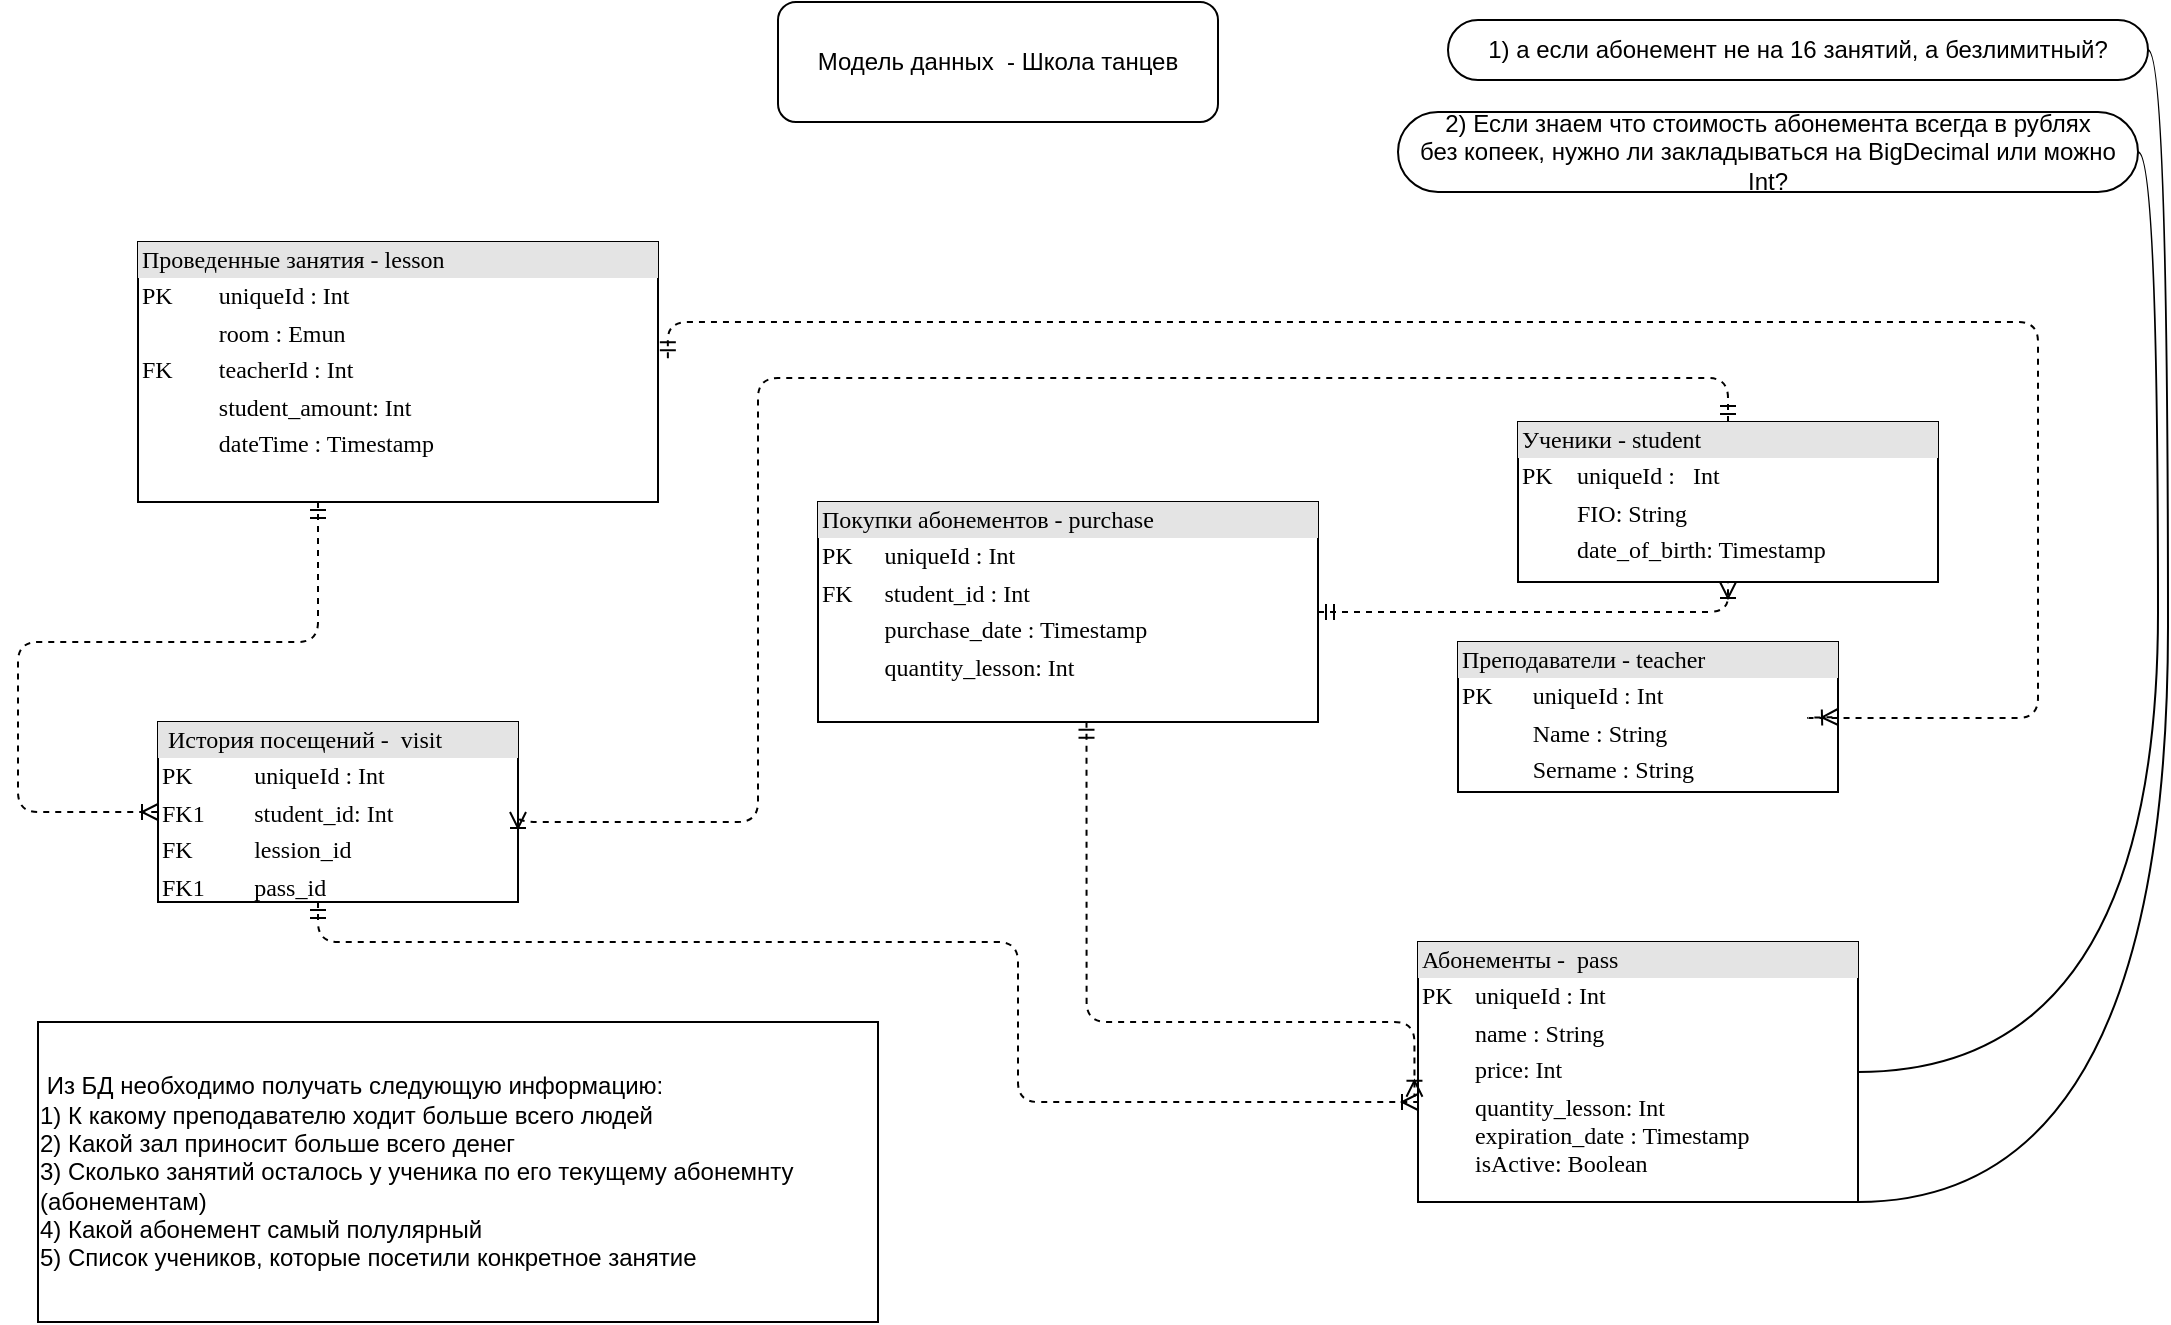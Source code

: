<mxfile version="15.4.1" type="github">
  <diagram name="Page-1" id="2ca16b54-16f6-2749-3443-fa8db7711227">
    <mxGraphModel dx="1295" dy="1581" grid="1" gridSize="10" guides="1" tooltips="1" connect="1" arrows="1" fold="1" page="1" pageScale="1" pageWidth="1100" pageHeight="850" background="none" math="0" shadow="0">
      <root>
        <mxCell id="0" />
        <mxCell id="1" parent="0" />
        <mxCell id="2ed32ef02a7f4228-19" style="edgeStyle=orthogonalEdgeStyle;html=1;dashed=1;labelBackgroundColor=none;startArrow=ERmandOne;endArrow=ERoneToMany;fontFamily=Verdana;fontSize=12;align=left;entryX=0;entryY=0.5;" parent="1" source="2ed32ef02a7f4228-2" target="2ed32ef02a7f4228-10" edge="1">
          <mxGeometry relative="1" as="geometry">
            <Array as="points">
              <mxPoint x="200" y="260" />
              <mxPoint x="50" y="260" />
              <mxPoint x="50" y="345" />
            </Array>
          </mxGeometry>
        </mxCell>
        <mxCell id="2ed32ef02a7f4228-20" style="edgeStyle=orthogonalEdgeStyle;html=1;dashed=1;labelBackgroundColor=none;startArrow=ERmandOne;endArrow=ERoneToMany;fontFamily=Verdana;fontSize=12;align=left;exitX=1;exitY=0.5;exitDx=0;exitDy=0;entryX=0.5;entryY=1;entryDx=0;entryDy=0;" parent="1" source="2ed32ef02a7f4228-8" target="2ed32ef02a7f4228-6" edge="1">
          <mxGeometry relative="1" as="geometry">
            <mxPoint x="830" y="135" as="targetPoint" />
          </mxGeometry>
        </mxCell>
        <mxCell id="2ed32ef02a7f4228-2" value="&lt;div style=&quot;box-sizing: border-box ; width: 100% ; background: #e4e4e4 ; padding: 2px&quot;&gt;Проведенные занятия - lesson&lt;/div&gt;&lt;table style=&quot;width: 100% ; font-size: 1em&quot; cellpadding=&quot;2&quot; cellspacing=&quot;0&quot;&gt;&lt;tbody&gt;&lt;tr&gt;&lt;td&gt;PK&lt;/td&gt;&lt;td&gt;uniqueId : Int&lt;/td&gt;&lt;/tr&gt;&lt;tr&gt;&lt;td&gt;&lt;br&gt;&lt;/td&gt;&lt;td&gt;room : Emun&lt;/td&gt;&lt;/tr&gt;&lt;tr&gt;&lt;td&gt;FK&lt;/td&gt;&lt;td&gt;teacherId : Int&lt;/td&gt;&lt;/tr&gt;&lt;tr&gt;&lt;td&gt;&lt;br&gt;&lt;/td&gt;&lt;td&gt;student_amount: Int&lt;br&gt;&lt;/td&gt;&lt;/tr&gt;&lt;tr&gt;&lt;td&gt;&lt;br&gt;&lt;/td&gt;&lt;td&gt;dateTime : Timestamp&lt;br&gt;&lt;/td&gt;&lt;/tr&gt;&lt;tr&gt;&lt;td&gt;&lt;br&gt;&lt;/td&gt;&lt;td&gt;&lt;br&gt;&lt;/td&gt;&lt;/tr&gt;&lt;/tbody&gt;&lt;/table&gt;" style="verticalAlign=top;align=left;overflow=fill;html=1;rounded=0;shadow=0;comic=0;labelBackgroundColor=none;strokeWidth=1;fontFamily=Verdana;fontSize=12;imageAspect=1;noLabel=0;" parent="1" vertex="1">
          <mxGeometry x="110" y="60" width="260" height="130" as="geometry" />
        </mxCell>
        <mxCell id="2ed32ef02a7f4228-6" value="&lt;div style=&quot;box-sizing: border-box ; width: 100% ; background: #e4e4e4 ; padding: 2px&quot;&gt;Ученики - student&lt;/div&gt;&lt;table style=&quot;width: 100% ; font-size: 1em&quot; cellpadding=&quot;2&quot; cellspacing=&quot;0&quot;&gt;&lt;tbody&gt;&lt;tr&gt;&lt;td&gt;PK&lt;/td&gt;&lt;td&gt;uniqueId :&amp;nbsp; &amp;nbsp;Int&lt;/td&gt;&lt;/tr&gt;&lt;tr&gt;&lt;td&gt;&lt;br&gt;&lt;/td&gt;&lt;td&gt;FIO: String&lt;/td&gt;&lt;/tr&gt;&lt;tr&gt;&lt;td&gt;&lt;/td&gt;&lt;td&gt;date_of_birth: Timestamp&lt;/td&gt;&lt;/tr&gt;&lt;tr&gt;&lt;td&gt;&lt;br&gt;&lt;/td&gt;&lt;td&gt;&lt;br&gt;&lt;/td&gt;&lt;/tr&gt;&lt;/tbody&gt;&lt;/table&gt;" style="verticalAlign=top;align=left;overflow=fill;html=1;rounded=0;shadow=0;comic=0;labelBackgroundColor=none;strokeWidth=1;fontFamily=Verdana;fontSize=12" parent="1" vertex="1">
          <mxGeometry x="800" y="150" width="210" height="80" as="geometry" />
        </mxCell>
        <mxCell id="2ed32ef02a7f4228-7" value="&lt;div style=&quot;box-sizing: border-box ; width: 100% ; background: #e4e4e4 ; padding: 2px&quot;&gt;Преподаватели - teacher&lt;/div&gt;&lt;table style=&quot;width: 100% ; font-size: 1em&quot; cellpadding=&quot;2&quot; cellspacing=&quot;0&quot;&gt;&lt;tbody&gt;&lt;tr&gt;&lt;td&gt;PK&lt;/td&gt;&lt;td&gt;uniqueId : Int&lt;/td&gt;&lt;/tr&gt;&lt;tr&gt;&lt;td&gt;&lt;br&gt;&lt;/td&gt;&lt;td&gt;Name : String&lt;/td&gt;&lt;/tr&gt;&lt;tr&gt;&lt;td&gt;&lt;/td&gt;&lt;td&gt;Sername : String&lt;/td&gt;&lt;/tr&gt;&lt;tr&gt;&lt;td&gt;&lt;br&gt;&lt;/td&gt;&lt;td&gt;&lt;/td&gt;&lt;/tr&gt;&lt;/tbody&gt;&lt;/table&gt;" style="verticalAlign=top;align=left;overflow=fill;html=1;rounded=0;shadow=0;comic=0;labelBackgroundColor=none;strokeWidth=1;fontFamily=Verdana;fontSize=12" parent="1" vertex="1">
          <mxGeometry x="770" y="260" width="190" height="75" as="geometry" />
        </mxCell>
        <mxCell id="2ed32ef02a7f4228-17" style="edgeStyle=orthogonalEdgeStyle;html=1;labelBackgroundColor=none;startArrow=ERmandOne;endArrow=ERoneToMany;fontFamily=Verdana;fontSize=12;align=left;dashed=1;exitX=1.019;exitY=0.447;exitDx=0;exitDy=0;exitPerimeter=0;entryX=1;entryY=0.5;entryDx=0;entryDy=0;" parent="1" source="2ed32ef02a7f4228-2" target="2ed32ef02a7f4228-7" edge="1">
          <mxGeometry relative="1" as="geometry">
            <mxPoint x="330" y="120" as="sourcePoint" />
            <mxPoint x="925" y="405" as="targetPoint" />
            <Array as="points">
              <mxPoint x="375" y="100" />
              <mxPoint x="1060" y="100" />
              <mxPoint x="1060" y="298" />
              <mxPoint x="940" y="298" />
            </Array>
          </mxGeometry>
        </mxCell>
        <mxCell id="2ed32ef02a7f4228-8" value="&lt;div style=&quot;box-sizing: border-box ; width: 100% ; background: #e4e4e4 ; padding: 2px&quot;&gt;Покупки абонементов - purchase&lt;/div&gt;&lt;table style=&quot;width: 100% ; font-size: 1em&quot; cellpadding=&quot;2&quot; cellspacing=&quot;0&quot;&gt;&lt;tbody&gt;&lt;tr&gt;&lt;td&gt;PK&lt;/td&gt;&lt;td&gt;uniqueId : Int&lt;/td&gt;&lt;/tr&gt;&lt;tr&gt;&lt;td&gt;FK&lt;/td&gt;&lt;td&gt;student_id : Int&lt;/td&gt;&lt;/tr&gt;&lt;tr&gt;&lt;td&gt;&lt;/td&gt;&lt;td&gt;purchase_date : Timestamp&lt;/td&gt;&lt;/tr&gt;&lt;tr&gt;&lt;td&gt;&lt;br&gt;&lt;/td&gt;&lt;td&gt;quantity_lesson: Int&lt;/td&gt;&lt;/tr&gt;&lt;tr&gt;&lt;td&gt;&lt;br&gt;&lt;/td&gt;&lt;td&gt;&lt;br&gt;&lt;/td&gt;&lt;/tr&gt;&lt;tr&gt;&lt;td&gt;&lt;br&gt;&lt;/td&gt;&lt;td&gt;&lt;br&gt;&lt;/td&gt;&lt;/tr&gt;&lt;tr&gt;&lt;td&gt;&lt;/td&gt;&lt;td&gt;&lt;br&gt;&lt;/td&gt;&lt;/tr&gt;&lt;/tbody&gt;&lt;/table&gt;" style="verticalAlign=top;align=left;overflow=fill;html=1;rounded=0;shadow=0;comic=0;labelBackgroundColor=none;strokeWidth=1;fontFamily=Verdana;fontSize=12" parent="1" vertex="1">
          <mxGeometry x="450" y="190" width="250" height="110" as="geometry" />
        </mxCell>
        <mxCell id="2ed32ef02a7f4228-10" value="&lt;div style=&quot;box-sizing: border-box ; width: 100% ; background: #e4e4e4 ; padding: 2px&quot;&gt;&amp;nbsp;История посещений -&amp;nbsp; visit&lt;/div&gt;&lt;table style=&quot;width: 100% ; font-size: 1em&quot; cellpadding=&quot;2&quot; cellspacing=&quot;0&quot;&gt;&lt;tbody&gt;&lt;tr&gt;&lt;td&gt;PK&lt;/td&gt;&lt;td&gt;uniqueId : Int&lt;/td&gt;&lt;/tr&gt;&lt;tr&gt;&lt;td&gt;FK1&lt;/td&gt;&lt;td&gt;student_id: Int&lt;/td&gt;&lt;/tr&gt;&lt;tr&gt;&lt;td&gt;FK&lt;/td&gt;&lt;td&gt;lession_id&lt;/td&gt;&lt;/tr&gt;&lt;tr&gt;&lt;td&gt;FK1&lt;br&gt;&lt;/td&gt;&lt;td&gt;pass_id&lt;br&gt;&lt;/td&gt;&lt;/tr&gt;&lt;tr&gt;&lt;td&gt;&lt;/td&gt;&lt;td&gt;&lt;br&gt;&lt;/td&gt;&lt;/tr&gt;&lt;/tbody&gt;&lt;/table&gt;" style="verticalAlign=top;align=left;overflow=fill;html=1;rounded=0;shadow=0;comic=0;labelBackgroundColor=none;strokeWidth=1;fontFamily=Verdana;fontSize=12" parent="1" vertex="1">
          <mxGeometry x="120" y="300" width="180" height="90" as="geometry" />
        </mxCell>
        <mxCell id="Z_gWXBBLVx6DgRK4ZZ5R-1" value="Модель данных&amp;nbsp; - Школа танцев" style="rounded=1;whiteSpace=wrap;html=1;" vertex="1" parent="1">
          <mxGeometry x="430" y="-60" width="220" height="60" as="geometry" />
        </mxCell>
        <mxCell id="Z_gWXBBLVx6DgRK4ZZ5R-2" value="1) а если абонемент не на 16 занятий, а безлимитный?" style="whiteSpace=wrap;html=1;rounded=1;arcSize=50;align=center;verticalAlign=middle;strokeWidth=1;autosize=1;spacing=4;treeFolding=1;treeMoving=1;newEdgeStyle={&quot;edgeStyle&quot;:&quot;entityRelationEdgeStyle&quot;,&quot;startArrow&quot;:&quot;none&quot;,&quot;endArrow&quot;:&quot;none&quot;,&quot;segment&quot;:10,&quot;curved&quot;:1};" vertex="1" collapsed="1" parent="1">
          <mxGeometry x="765" y="-51" width="350" height="30" as="geometry" />
        </mxCell>
        <mxCell id="Z_gWXBBLVx6DgRK4ZZ5R-3" value="" style="edgeStyle=entityRelationEdgeStyle;startArrow=none;endArrow=none;segment=10;curved=1;rounded=0;exitX=1;exitY=1;exitDx=0;exitDy=0;" edge="1" target="Z_gWXBBLVx6DgRK4ZZ5R-2" parent="1" source="Z_gWXBBLVx6DgRK4ZZ5R-4">
          <mxGeometry relative="1" as="geometry">
            <mxPoint x="880" y="-10" as="sourcePoint" />
          </mxGeometry>
        </mxCell>
        <mxCell id="Z_gWXBBLVx6DgRK4ZZ5R-4" value="&lt;div style=&quot;box-sizing: border-box ; width: 100% ; background: #e4e4e4 ; padding: 2px&quot;&gt;Абонементы -&amp;nbsp; pass&lt;/div&gt;&lt;table style=&quot;width: 100% ; font-size: 1em&quot; cellpadding=&quot;2&quot; cellspacing=&quot;0&quot;&gt;&lt;tbody&gt;&lt;tr&gt;&lt;td&gt;PK&lt;/td&gt;&lt;td&gt;uniqueId : Int&lt;/td&gt;&lt;/tr&gt;&lt;tr&gt;&lt;td&gt;&lt;br&gt;&lt;/td&gt;&lt;td&gt;name : String&lt;/td&gt;&lt;/tr&gt;&lt;tr&gt;&lt;td&gt;&lt;/td&gt;&lt;td&gt;price: Int&lt;/td&gt;&lt;/tr&gt;&lt;tr&gt;&lt;td&gt;&lt;br&gt;&lt;/td&gt;&lt;td&gt;quantity_lesson: Int&lt;br&gt;expiration_date : Timestamp&lt;br&gt;isActive: Boolean&lt;/td&gt;&lt;/tr&gt;&lt;/tbody&gt;&lt;/table&gt;" style="verticalAlign=top;align=left;overflow=fill;html=1;rounded=0;shadow=0;comic=0;labelBackgroundColor=none;strokeWidth=1;fontFamily=Verdana;fontSize=12" vertex="1" parent="1">
          <mxGeometry x="750" y="410" width="220" height="130" as="geometry" />
        </mxCell>
        <mxCell id="Z_gWXBBLVx6DgRK4ZZ5R-6" value="2) Если знаем что стоимость абонемента всегда в рублях &lt;br&gt;без копеек, нужно ли закладываться на BigDecimal или можно Int?" style="whiteSpace=wrap;html=1;rounded=1;arcSize=50;align=center;verticalAlign=middle;strokeWidth=1;autosize=1;spacing=4;treeFolding=1;treeMoving=1;newEdgeStyle={&quot;edgeStyle&quot;:&quot;entityRelationEdgeStyle&quot;,&quot;startArrow&quot;:&quot;none&quot;,&quot;endArrow&quot;:&quot;none&quot;,&quot;segment&quot;:10,&quot;curved&quot;:1};" vertex="1" parent="1">
          <mxGeometry x="740" y="-5" width="370" height="40" as="geometry" />
        </mxCell>
        <mxCell id="Z_gWXBBLVx6DgRK4ZZ5R-7" value="" style="edgeStyle=entityRelationEdgeStyle;startArrow=none;endArrow=none;segment=10;curved=1;rounded=0;exitX=1;exitY=0.5;exitDx=0;exitDy=0;" edge="1" target="Z_gWXBBLVx6DgRK4ZZ5R-6" parent="1" source="Z_gWXBBLVx6DgRK4ZZ5R-4">
          <mxGeometry relative="1" as="geometry">
            <mxPoint x="750" y="40" as="sourcePoint" />
          </mxGeometry>
        </mxCell>
        <mxCell id="Z_gWXBBLVx6DgRK4ZZ5R-8" style="edgeStyle=orthogonalEdgeStyle;html=1;dashed=1;labelBackgroundColor=none;startArrow=ERmandOne;endArrow=ERoneToMany;fontFamily=Verdana;fontSize=12;align=left;entryX=-0.008;entryY=0.595;exitX=0.537;exitY=0.999;exitDx=0;exitDy=0;exitPerimeter=0;entryDx=0;entryDy=0;entryPerimeter=0;" edge="1" parent="1" source="2ed32ef02a7f4228-8" target="Z_gWXBBLVx6DgRK4ZZ5R-4">
          <mxGeometry relative="1" as="geometry">
            <Array as="points">
              <mxPoint x="584" y="450" />
              <mxPoint x="748" y="450" />
            </Array>
            <mxPoint x="210" y="200" as="sourcePoint" />
            <mxPoint x="110" y="470" as="targetPoint" />
          </mxGeometry>
        </mxCell>
        <mxCell id="Z_gWXBBLVx6DgRK4ZZ5R-9" style="edgeStyle=orthogonalEdgeStyle;html=1;entryX=1;entryY=0.5;labelBackgroundColor=none;startArrow=ERmandOne;endArrow=ERoneToMany;fontFamily=Verdana;fontSize=12;align=left;dashed=1;entryDx=0;entryDy=0;" edge="1" parent="1" source="2ed32ef02a7f4228-6" target="2ed32ef02a7f4228-10">
          <mxGeometry relative="1" as="geometry">
            <mxPoint x="384.94" y="128.11" as="sourcePoint" />
            <mxPoint x="935" y="415" as="targetPoint" />
            <Array as="points">
              <mxPoint x="905" y="128" />
              <mxPoint x="420" y="128" />
              <mxPoint x="420" y="350" />
              <mxPoint x="300" y="350" />
            </Array>
          </mxGeometry>
        </mxCell>
        <mxCell id="Z_gWXBBLVx6DgRK4ZZ5R-10" value="&lt;div style=&quot;text-align: left&quot;&gt;&lt;span&gt;&amp;nbsp;Из БД необходимо получать следующую информацию:&lt;/span&gt;&lt;/div&gt;&lt;div style=&quot;text-align: left&quot;&gt;&lt;span&gt;1) К какому преподавателю ходит больше всего людей&lt;/span&gt;&lt;/div&gt;&lt;div style=&quot;text-align: left&quot;&gt;&lt;span&gt;2) Какой зал приносит больше всего денег&lt;/span&gt;&lt;/div&gt;&lt;div style=&quot;text-align: left&quot;&gt;&lt;span&gt;3) Сколько занятий осталось у ученика по его текущему абонемнту (абонементам)&lt;/span&gt;&lt;/div&gt;&lt;div style=&quot;text-align: left&quot;&gt;&lt;span&gt;4) Какой абонемент самый полулярный&lt;/span&gt;&lt;/div&gt;&lt;div style=&quot;text-align: left&quot;&gt;&lt;span&gt;5) Список учеников, которые посетили конкретное занятие&lt;/span&gt;&lt;/div&gt;" style="rounded=0;whiteSpace=wrap;html=1;" vertex="1" parent="1">
          <mxGeometry x="60" y="450" width="420" height="150" as="geometry" />
        </mxCell>
        <mxCell id="Z_gWXBBLVx6DgRK4ZZ5R-11" style="edgeStyle=orthogonalEdgeStyle;html=1;dashed=1;labelBackgroundColor=none;startArrow=ERmandOne;endArrow=ERoneToMany;fontFamily=Verdana;fontSize=12;align=left;" edge="1" parent="1">
          <mxGeometry relative="1" as="geometry">
            <Array as="points">
              <mxPoint x="200" y="410" />
              <mxPoint x="550" y="410" />
              <mxPoint x="550" y="490" />
            </Array>
            <mxPoint x="200" y="390" as="sourcePoint" />
            <mxPoint x="750" y="490" as="targetPoint" />
          </mxGeometry>
        </mxCell>
      </root>
    </mxGraphModel>
  </diagram>
</mxfile>
